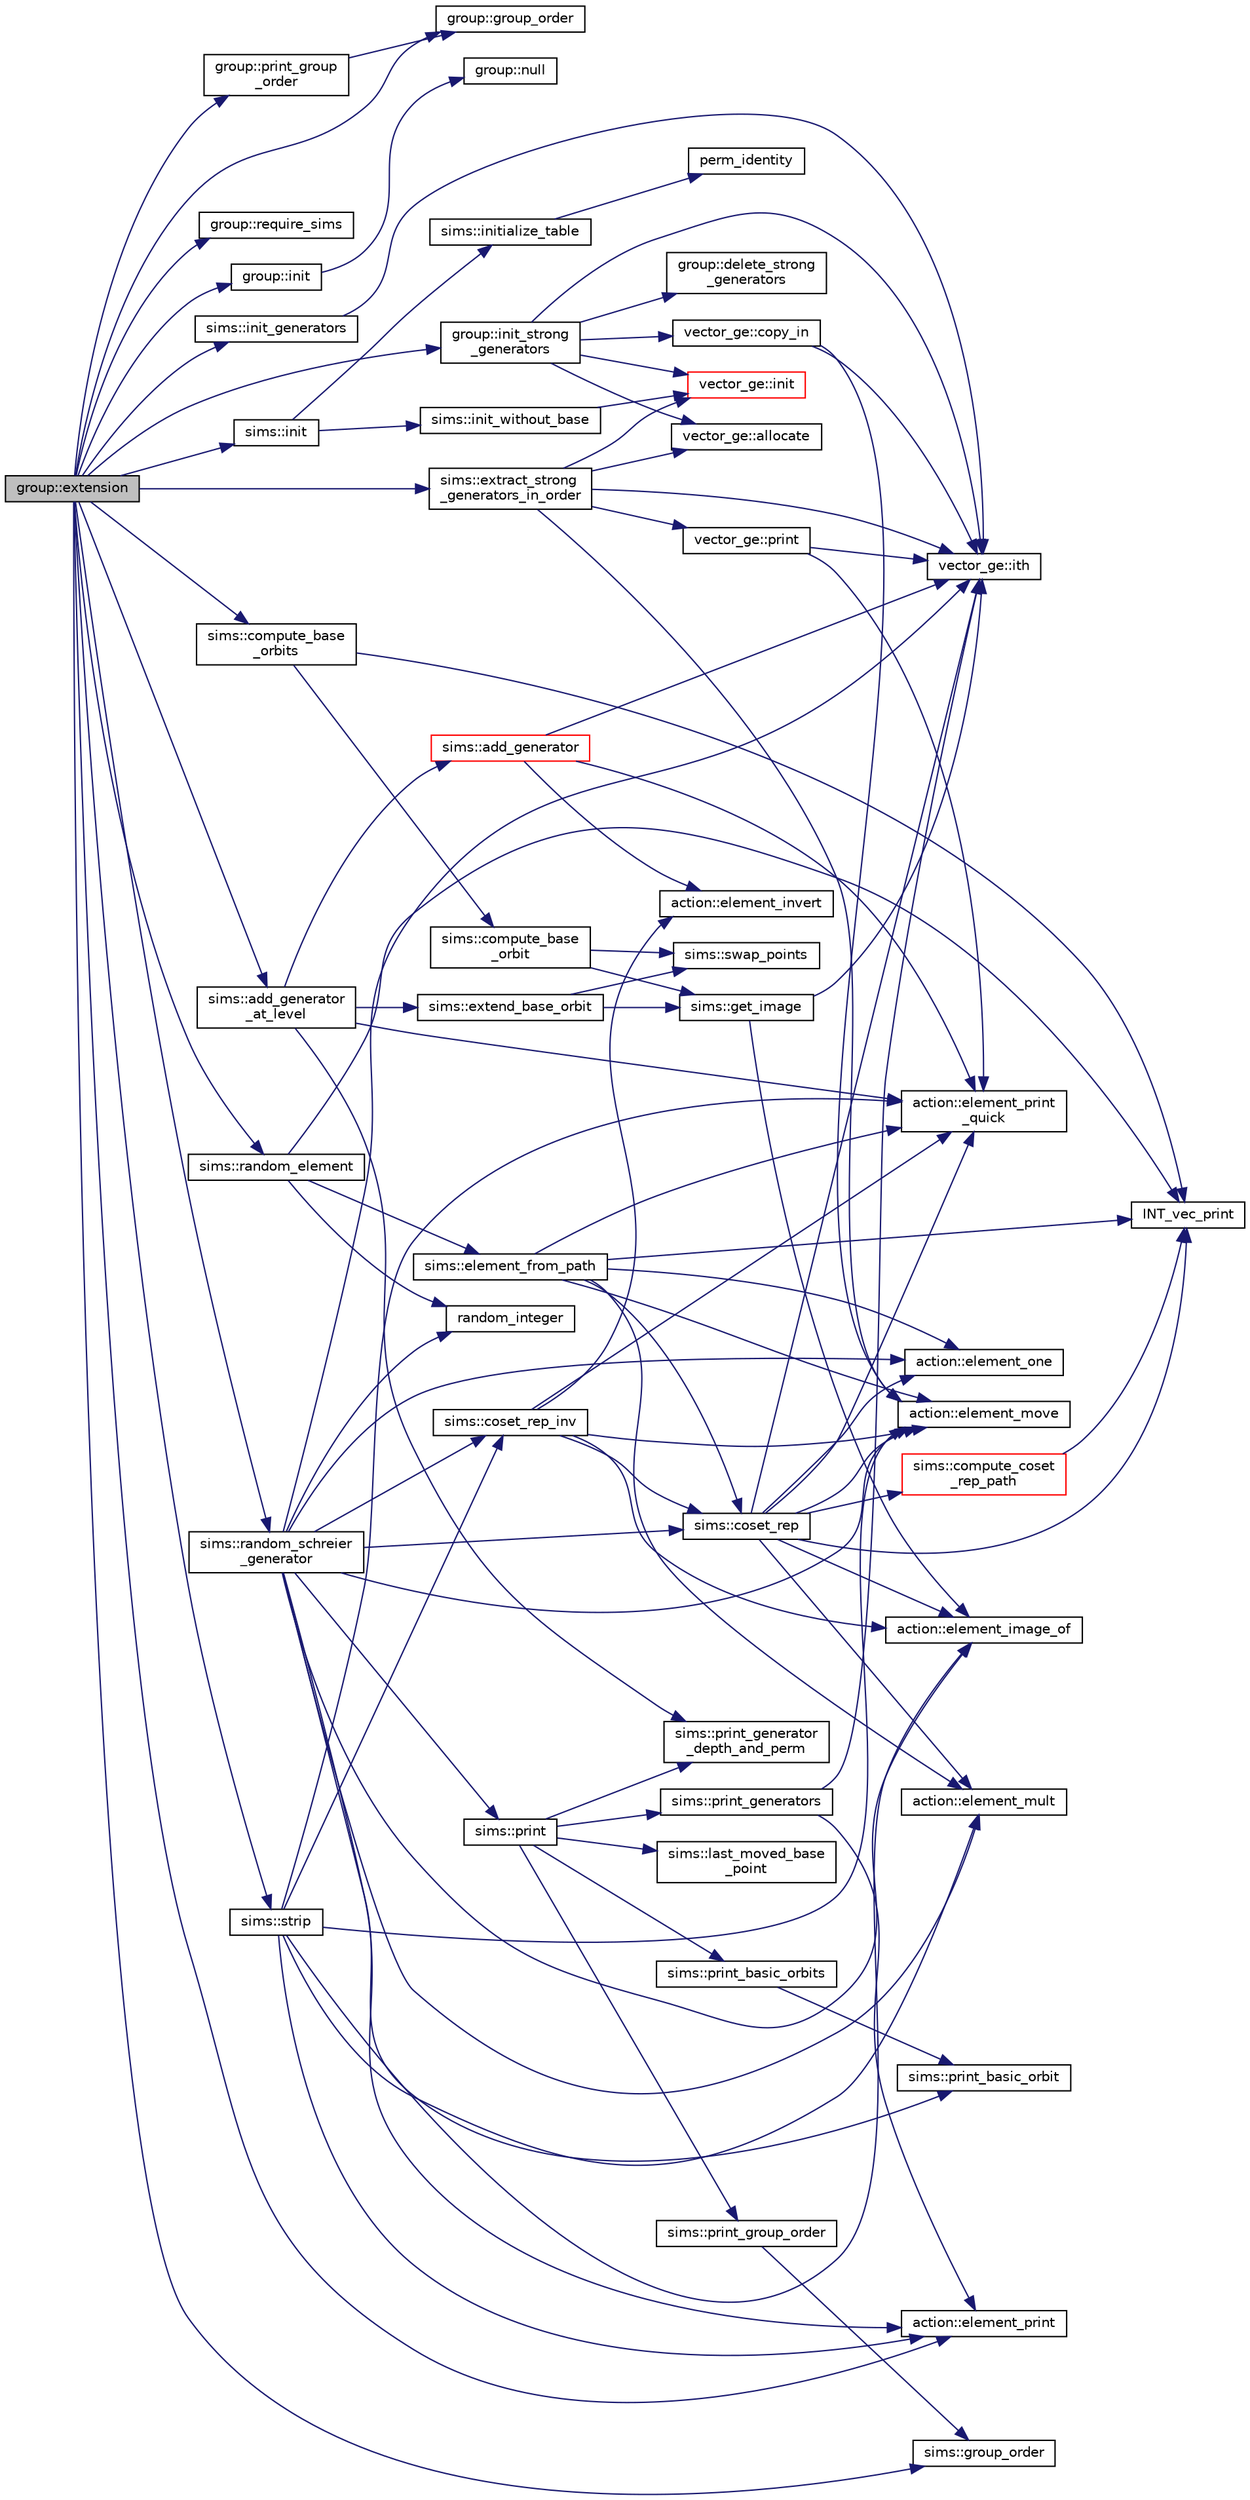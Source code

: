 digraph "group::extension"
{
  edge [fontname="Helvetica",fontsize="10",labelfontname="Helvetica",labelfontsize="10"];
  node [fontname="Helvetica",fontsize="10",shape=record];
  rankdir="LR";
  Node486 [label="group::extension",height=0.2,width=0.4,color="black", fillcolor="grey75", style="filled", fontcolor="black"];
  Node486 -> Node487 [color="midnightblue",fontsize="10",style="solid",fontname="Helvetica"];
  Node487 [label="group::group_order",height=0.2,width=0.4,color="black", fillcolor="white", style="filled",URL="$d1/db7/classgroup.html#a2d70bcf6a1495e7fb8e16ba7dfadb725"];
  Node486 -> Node488 [color="midnightblue",fontsize="10",style="solid",fontname="Helvetica"];
  Node488 [label="group::require_sims",height=0.2,width=0.4,color="black", fillcolor="white", style="filled",URL="$d1/db7/classgroup.html#a657b3eaca7a2fd46ffb25589f06532d6"];
  Node486 -> Node489 [color="midnightblue",fontsize="10",style="solid",fontname="Helvetica"];
  Node489 [label="group::init",height=0.2,width=0.4,color="black", fillcolor="white", style="filled",URL="$d1/db7/classgroup.html#a9f5de0500658e265332c7f62c0d3962d"];
  Node489 -> Node490 [color="midnightblue",fontsize="10",style="solid",fontname="Helvetica"];
  Node490 [label="group::null",height=0.2,width=0.4,color="black", fillcolor="white", style="filled",URL="$d1/db7/classgroup.html#a25f33ef4c9370d6cefa29b0c49f64a18"];
  Node486 -> Node491 [color="midnightblue",fontsize="10",style="solid",fontname="Helvetica"];
  Node491 [label="sims::init",height=0.2,width=0.4,color="black", fillcolor="white", style="filled",URL="$d9/df3/classsims.html#a02eb61ed14f75cfe4dc0770142c1bff0"];
  Node491 -> Node492 [color="midnightblue",fontsize="10",style="solid",fontname="Helvetica"];
  Node492 [label="sims::init_without_base",height=0.2,width=0.4,color="black", fillcolor="white", style="filled",URL="$d9/df3/classsims.html#a1010f2dc330b7c5ae10128c0b7dcbefd"];
  Node492 -> Node493 [color="midnightblue",fontsize="10",style="solid",fontname="Helvetica"];
  Node493 [label="vector_ge::init",height=0.2,width=0.4,color="red", fillcolor="white", style="filled",URL="$d4/d6e/classvector__ge.html#afe1d6befd1f1501e6be34afbaa9d30a8"];
  Node491 -> Node495 [color="midnightblue",fontsize="10",style="solid",fontname="Helvetica"];
  Node495 [label="sims::initialize_table",height=0.2,width=0.4,color="black", fillcolor="white", style="filled",URL="$d9/df3/classsims.html#abe36dd0812bde20447f5aaa8384596a7"];
  Node495 -> Node496 [color="midnightblue",fontsize="10",style="solid",fontname="Helvetica"];
  Node496 [label="perm_identity",height=0.2,width=0.4,color="black", fillcolor="white", style="filled",URL="$d2/d7c/combinatorics_8_c.html#aebc54d3f9c31f253ae53e3eb3b386208"];
  Node486 -> Node497 [color="midnightblue",fontsize="10",style="solid",fontname="Helvetica"];
  Node497 [label="sims::init_generators",height=0.2,width=0.4,color="black", fillcolor="white", style="filled",URL="$d9/df3/classsims.html#aa2a7908389727bdfa05d034e8d53a818"];
  Node497 -> Node498 [color="midnightblue",fontsize="10",style="solid",fontname="Helvetica"];
  Node498 [label="vector_ge::ith",height=0.2,width=0.4,color="black", fillcolor="white", style="filled",URL="$d4/d6e/classvector__ge.html#a1ff002e8b746a9beb119d57dcd4a15ff"];
  Node486 -> Node499 [color="midnightblue",fontsize="10",style="solid",fontname="Helvetica"];
  Node499 [label="sims::compute_base\l_orbits",height=0.2,width=0.4,color="black", fillcolor="white", style="filled",URL="$d9/df3/classsims.html#ad39d4ca10a1cf40a440f92d948802388"];
  Node499 -> Node500 [color="midnightblue",fontsize="10",style="solid",fontname="Helvetica"];
  Node500 [label="sims::compute_base\l_orbit",height=0.2,width=0.4,color="black", fillcolor="white", style="filled",URL="$d9/df3/classsims.html#aabf4d450355421818e97e614bbfe2e91"];
  Node500 -> Node501 [color="midnightblue",fontsize="10",style="solid",fontname="Helvetica"];
  Node501 [label="sims::swap_points",height=0.2,width=0.4,color="black", fillcolor="white", style="filled",URL="$d9/df3/classsims.html#a3443b4bbfb5573864c29b627562819d2"];
  Node500 -> Node502 [color="midnightblue",fontsize="10",style="solid",fontname="Helvetica"];
  Node502 [label="sims::get_image",height=0.2,width=0.4,color="black", fillcolor="white", style="filled",URL="$d9/df3/classsims.html#ae649dbf5a9440550c1ca4e402c4b4b16"];
  Node502 -> Node503 [color="midnightblue",fontsize="10",style="solid",fontname="Helvetica"];
  Node503 [label="action::element_image_of",height=0.2,width=0.4,color="black", fillcolor="white", style="filled",URL="$d2/d86/classaction.html#ae09559d4537a048fc860f8a74a31393d"];
  Node502 -> Node498 [color="midnightblue",fontsize="10",style="solid",fontname="Helvetica"];
  Node499 -> Node504 [color="midnightblue",fontsize="10",style="solid",fontname="Helvetica"];
  Node504 [label="INT_vec_print",height=0.2,width=0.4,color="black", fillcolor="white", style="filled",URL="$df/dbf/sajeeb_8_c.html#a79a5901af0b47dd0d694109543c027fe"];
  Node486 -> Node505 [color="midnightblue",fontsize="10",style="solid",fontname="Helvetica"];
  Node505 [label="sims::group_order",height=0.2,width=0.4,color="black", fillcolor="white", style="filled",URL="$d9/df3/classsims.html#aa442445175656570fa35febbe790efad"];
  Node486 -> Node506 [color="midnightblue",fontsize="10",style="solid",fontname="Helvetica"];
  Node506 [label="sims::random_element",height=0.2,width=0.4,color="black", fillcolor="white", style="filled",URL="$d9/df3/classsims.html#a28e72977652add0bb45a5f703243fd33"];
  Node506 -> Node504 [color="midnightblue",fontsize="10",style="solid",fontname="Helvetica"];
  Node506 -> Node507 [color="midnightblue",fontsize="10",style="solid",fontname="Helvetica"];
  Node507 [label="random_integer",height=0.2,width=0.4,color="black", fillcolor="white", style="filled",URL="$d5/db4/io__and__os_8h.html#a509937846575424b1c8863e1bb96a766"];
  Node506 -> Node508 [color="midnightblue",fontsize="10",style="solid",fontname="Helvetica"];
  Node508 [label="sims::element_from_path",height=0.2,width=0.4,color="black", fillcolor="white", style="filled",URL="$d9/df3/classsims.html#a4a9bc25b1b8e61ba34d6d3d9f9fb8ab8"];
  Node508 -> Node504 [color="midnightblue",fontsize="10",style="solid",fontname="Helvetica"];
  Node508 -> Node509 [color="midnightblue",fontsize="10",style="solid",fontname="Helvetica"];
  Node509 [label="action::element_one",height=0.2,width=0.4,color="black", fillcolor="white", style="filled",URL="$d2/d86/classaction.html#a780a105daf04d6d1fe7e2f63b3c88e3b"];
  Node508 -> Node510 [color="midnightblue",fontsize="10",style="solid",fontname="Helvetica"];
  Node510 [label="sims::coset_rep",height=0.2,width=0.4,color="black", fillcolor="white", style="filled",URL="$d9/df3/classsims.html#a3d669dba4d005cd2399388f27f44cd04"];
  Node510 -> Node511 [color="midnightblue",fontsize="10",style="solid",fontname="Helvetica"];
  Node511 [label="sims::compute_coset\l_rep_path",height=0.2,width=0.4,color="red", fillcolor="white", style="filled",URL="$d9/df3/classsims.html#a22a53a24eb86dcfe54cb3588776a4d96"];
  Node511 -> Node504 [color="midnightblue",fontsize="10",style="solid",fontname="Helvetica"];
  Node510 -> Node504 [color="midnightblue",fontsize="10",style="solid",fontname="Helvetica"];
  Node510 -> Node509 [color="midnightblue",fontsize="10",style="solid",fontname="Helvetica"];
  Node510 -> Node498 [color="midnightblue",fontsize="10",style="solid",fontname="Helvetica"];
  Node510 -> Node513 [color="midnightblue",fontsize="10",style="solid",fontname="Helvetica"];
  Node513 [label="action::element_print\l_quick",height=0.2,width=0.4,color="black", fillcolor="white", style="filled",URL="$d2/d86/classaction.html#a4844680cf6750396f76494a28655265b"];
  Node510 -> Node514 [color="midnightblue",fontsize="10",style="solid",fontname="Helvetica"];
  Node514 [label="action::element_mult",height=0.2,width=0.4,color="black", fillcolor="white", style="filled",URL="$d2/d86/classaction.html#ae9e36b2cae1f0f7bd7144097fa9a34b3"];
  Node510 -> Node515 [color="midnightblue",fontsize="10",style="solid",fontname="Helvetica"];
  Node515 [label="action::element_move",height=0.2,width=0.4,color="black", fillcolor="white", style="filled",URL="$d2/d86/classaction.html#a550947491bbb534d3d7951f50198a874"];
  Node510 -> Node503 [color="midnightblue",fontsize="10",style="solid",fontname="Helvetica"];
  Node508 -> Node513 [color="midnightblue",fontsize="10",style="solid",fontname="Helvetica"];
  Node508 -> Node514 [color="midnightblue",fontsize="10",style="solid",fontname="Helvetica"];
  Node508 -> Node515 [color="midnightblue",fontsize="10",style="solid",fontname="Helvetica"];
  Node486 -> Node516 [color="midnightblue",fontsize="10",style="solid",fontname="Helvetica"];
  Node516 [label="action::element_print",height=0.2,width=0.4,color="black", fillcolor="white", style="filled",URL="$d2/d86/classaction.html#ae38c3ef3c1125213733d63c6fc3c40cd"];
  Node486 -> Node517 [color="midnightblue",fontsize="10",style="solid",fontname="Helvetica"];
  Node517 [label="sims::random_schreier\l_generator",height=0.2,width=0.4,color="black", fillcolor="white", style="filled",URL="$d9/df3/classsims.html#aaa77048e586c36a7639fa61ff66e0a23"];
  Node517 -> Node509 [color="midnightblue",fontsize="10",style="solid",fontname="Helvetica"];
  Node517 -> Node507 [color="midnightblue",fontsize="10",style="solid",fontname="Helvetica"];
  Node517 -> Node510 [color="midnightblue",fontsize="10",style="solid",fontname="Helvetica"];
  Node517 -> Node503 [color="midnightblue",fontsize="10",style="solid",fontname="Helvetica"];
  Node517 -> Node518 [color="midnightblue",fontsize="10",style="solid",fontname="Helvetica"];
  Node518 [label="sims::print_basic_orbit",height=0.2,width=0.4,color="black", fillcolor="white", style="filled",URL="$d9/df3/classsims.html#ae777e80bb7cef4f757c701173f924a6d"];
  Node517 -> Node516 [color="midnightblue",fontsize="10",style="solid",fontname="Helvetica"];
  Node517 -> Node498 [color="midnightblue",fontsize="10",style="solid",fontname="Helvetica"];
  Node517 -> Node514 [color="midnightblue",fontsize="10",style="solid",fontname="Helvetica"];
  Node517 -> Node515 [color="midnightblue",fontsize="10",style="solid",fontname="Helvetica"];
  Node517 -> Node519 [color="midnightblue",fontsize="10",style="solid",fontname="Helvetica"];
  Node519 [label="sims::print",height=0.2,width=0.4,color="black", fillcolor="white", style="filled",URL="$d9/df3/classsims.html#a93c3d22dc3ac6d78acc60bad65234944"];
  Node519 -> Node520 [color="midnightblue",fontsize="10",style="solid",fontname="Helvetica"];
  Node520 [label="sims::last_moved_base\l_point",height=0.2,width=0.4,color="black", fillcolor="white", style="filled",URL="$d9/df3/classsims.html#ab7549d6212df09ad5fdcc8b5edbe8806"];
  Node519 -> Node521 [color="midnightblue",fontsize="10",style="solid",fontname="Helvetica"];
  Node521 [label="sims::print_group_order",height=0.2,width=0.4,color="black", fillcolor="white", style="filled",URL="$d9/df3/classsims.html#a2fc3bfc40a993e0a6902374465304c0c"];
  Node521 -> Node505 [color="midnightblue",fontsize="10",style="solid",fontname="Helvetica"];
  Node519 -> Node522 [color="midnightblue",fontsize="10",style="solid",fontname="Helvetica"];
  Node522 [label="sims::print_generator\l_depth_and_perm",height=0.2,width=0.4,color="black", fillcolor="white", style="filled",URL="$d9/df3/classsims.html#a4630b82437f49635da45c5fc1953d919"];
  Node519 -> Node523 [color="midnightblue",fontsize="10",style="solid",fontname="Helvetica"];
  Node523 [label="sims::print_generators",height=0.2,width=0.4,color="black", fillcolor="white", style="filled",URL="$d9/df3/classsims.html#a49dfebd7ef9b23cb3c1264bc462f2233"];
  Node523 -> Node516 [color="midnightblue",fontsize="10",style="solid",fontname="Helvetica"];
  Node523 -> Node498 [color="midnightblue",fontsize="10",style="solid",fontname="Helvetica"];
  Node519 -> Node524 [color="midnightblue",fontsize="10",style="solid",fontname="Helvetica"];
  Node524 [label="sims::print_basic_orbits",height=0.2,width=0.4,color="black", fillcolor="white", style="filled",URL="$d9/df3/classsims.html#ab26955fba9bb5a6fe176b4f12d0a6c5a"];
  Node524 -> Node518 [color="midnightblue",fontsize="10",style="solid",fontname="Helvetica"];
  Node517 -> Node525 [color="midnightblue",fontsize="10",style="solid",fontname="Helvetica"];
  Node525 [label="sims::coset_rep_inv",height=0.2,width=0.4,color="black", fillcolor="white", style="filled",URL="$d9/df3/classsims.html#a388f523d4ec997fce4e9ede924de99b9"];
  Node525 -> Node510 [color="midnightblue",fontsize="10",style="solid",fontname="Helvetica"];
  Node525 -> Node513 [color="midnightblue",fontsize="10",style="solid",fontname="Helvetica"];
  Node525 -> Node503 [color="midnightblue",fontsize="10",style="solid",fontname="Helvetica"];
  Node525 -> Node526 [color="midnightblue",fontsize="10",style="solid",fontname="Helvetica"];
  Node526 [label="action::element_invert",height=0.2,width=0.4,color="black", fillcolor="white", style="filled",URL="$d2/d86/classaction.html#aa4bd01e338497714586636751fcef436"];
  Node525 -> Node515 [color="midnightblue",fontsize="10",style="solid",fontname="Helvetica"];
  Node486 -> Node527 [color="midnightblue",fontsize="10",style="solid",fontname="Helvetica"];
  Node527 [label="sims::strip",height=0.2,width=0.4,color="black", fillcolor="white", style="filled",URL="$d9/df3/classsims.html#a4d902cab732ddf9f60788dda85b0a775"];
  Node527 -> Node513 [color="midnightblue",fontsize="10",style="solid",fontname="Helvetica"];
  Node527 -> Node515 [color="midnightblue",fontsize="10",style="solid",fontname="Helvetica"];
  Node527 -> Node503 [color="midnightblue",fontsize="10",style="solid",fontname="Helvetica"];
  Node527 -> Node525 [color="midnightblue",fontsize="10",style="solid",fontname="Helvetica"];
  Node527 -> Node516 [color="midnightblue",fontsize="10",style="solid",fontname="Helvetica"];
  Node527 -> Node514 [color="midnightblue",fontsize="10",style="solid",fontname="Helvetica"];
  Node486 -> Node528 [color="midnightblue",fontsize="10",style="solid",fontname="Helvetica"];
  Node528 [label="sims::add_generator\l_at_level",height=0.2,width=0.4,color="black", fillcolor="white", style="filled",URL="$d9/df3/classsims.html#ac9f0f17058381524d70645e9d6893e4d"];
  Node528 -> Node513 [color="midnightblue",fontsize="10",style="solid",fontname="Helvetica"];
  Node528 -> Node529 [color="midnightblue",fontsize="10",style="solid",fontname="Helvetica"];
  Node529 [label="sims::add_generator",height=0.2,width=0.4,color="red", fillcolor="white", style="filled",URL="$d9/df3/classsims.html#add28c3fa3ed9825c7ccb4b1fb7ac22d4"];
  Node529 -> Node513 [color="midnightblue",fontsize="10",style="solid",fontname="Helvetica"];
  Node529 -> Node526 [color="midnightblue",fontsize="10",style="solid",fontname="Helvetica"];
  Node529 -> Node498 [color="midnightblue",fontsize="10",style="solid",fontname="Helvetica"];
  Node528 -> Node522 [color="midnightblue",fontsize="10",style="solid",fontname="Helvetica"];
  Node528 -> Node535 [color="midnightblue",fontsize="10",style="solid",fontname="Helvetica"];
  Node535 [label="sims::extend_base_orbit",height=0.2,width=0.4,color="black", fillcolor="white", style="filled",URL="$d9/df3/classsims.html#a1ded039dbe83239f4e116fe5b84fdcea"];
  Node535 -> Node502 [color="midnightblue",fontsize="10",style="solid",fontname="Helvetica"];
  Node535 -> Node501 [color="midnightblue",fontsize="10",style="solid",fontname="Helvetica"];
  Node486 -> Node536 [color="midnightblue",fontsize="10",style="solid",fontname="Helvetica"];
  Node536 [label="sims::extract_strong\l_generators_in_order",height=0.2,width=0.4,color="black", fillcolor="white", style="filled",URL="$d9/df3/classsims.html#aeaf4ae6bb916342a66470730af69923a"];
  Node536 -> Node493 [color="midnightblue",fontsize="10",style="solid",fontname="Helvetica"];
  Node536 -> Node537 [color="midnightblue",fontsize="10",style="solid",fontname="Helvetica"];
  Node537 [label="vector_ge::allocate",height=0.2,width=0.4,color="black", fillcolor="white", style="filled",URL="$d4/d6e/classvector__ge.html#a35b062a9201b30f0a87bf87702d243ae"];
  Node536 -> Node515 [color="midnightblue",fontsize="10",style="solid",fontname="Helvetica"];
  Node536 -> Node498 [color="midnightblue",fontsize="10",style="solid",fontname="Helvetica"];
  Node536 -> Node538 [color="midnightblue",fontsize="10",style="solid",fontname="Helvetica"];
  Node538 [label="vector_ge::print",height=0.2,width=0.4,color="black", fillcolor="white", style="filled",URL="$d4/d6e/classvector__ge.html#a0d260cce035c20b32d7989c50670aa8a"];
  Node538 -> Node513 [color="midnightblue",fontsize="10",style="solid",fontname="Helvetica"];
  Node538 -> Node498 [color="midnightblue",fontsize="10",style="solid",fontname="Helvetica"];
  Node486 -> Node539 [color="midnightblue",fontsize="10",style="solid",fontname="Helvetica"];
  Node539 [label="group::init_strong\l_generators",height=0.2,width=0.4,color="black", fillcolor="white", style="filled",URL="$d1/db7/classgroup.html#aca8ce81c001eb5871118ed21676f3519"];
  Node539 -> Node540 [color="midnightblue",fontsize="10",style="solid",fontname="Helvetica"];
  Node540 [label="group::delete_strong\l_generators",height=0.2,width=0.4,color="black", fillcolor="white", style="filled",URL="$d1/db7/classgroup.html#a36c96bdf4428fdf236dfabab0f82b898"];
  Node539 -> Node493 [color="midnightblue",fontsize="10",style="solid",fontname="Helvetica"];
  Node539 -> Node537 [color="midnightblue",fontsize="10",style="solid",fontname="Helvetica"];
  Node539 -> Node532 [color="midnightblue",fontsize="10",style="solid",fontname="Helvetica"];
  Node532 [label="vector_ge::copy_in",height=0.2,width=0.4,color="black", fillcolor="white", style="filled",URL="$d4/d6e/classvector__ge.html#ad02ebf2d4e8bbf095685aea921999145"];
  Node532 -> Node498 [color="midnightblue",fontsize="10",style="solid",fontname="Helvetica"];
  Node532 -> Node515 [color="midnightblue",fontsize="10",style="solid",fontname="Helvetica"];
  Node539 -> Node498 [color="midnightblue",fontsize="10",style="solid",fontname="Helvetica"];
  Node486 -> Node541 [color="midnightblue",fontsize="10",style="solid",fontname="Helvetica"];
  Node541 [label="group::print_group\l_order",height=0.2,width=0.4,color="black", fillcolor="white", style="filled",URL="$d1/db7/classgroup.html#aa43ecff562ccdcb7305ace4e7414f3d8"];
  Node541 -> Node487 [color="midnightblue",fontsize="10",style="solid",fontname="Helvetica"];
}

